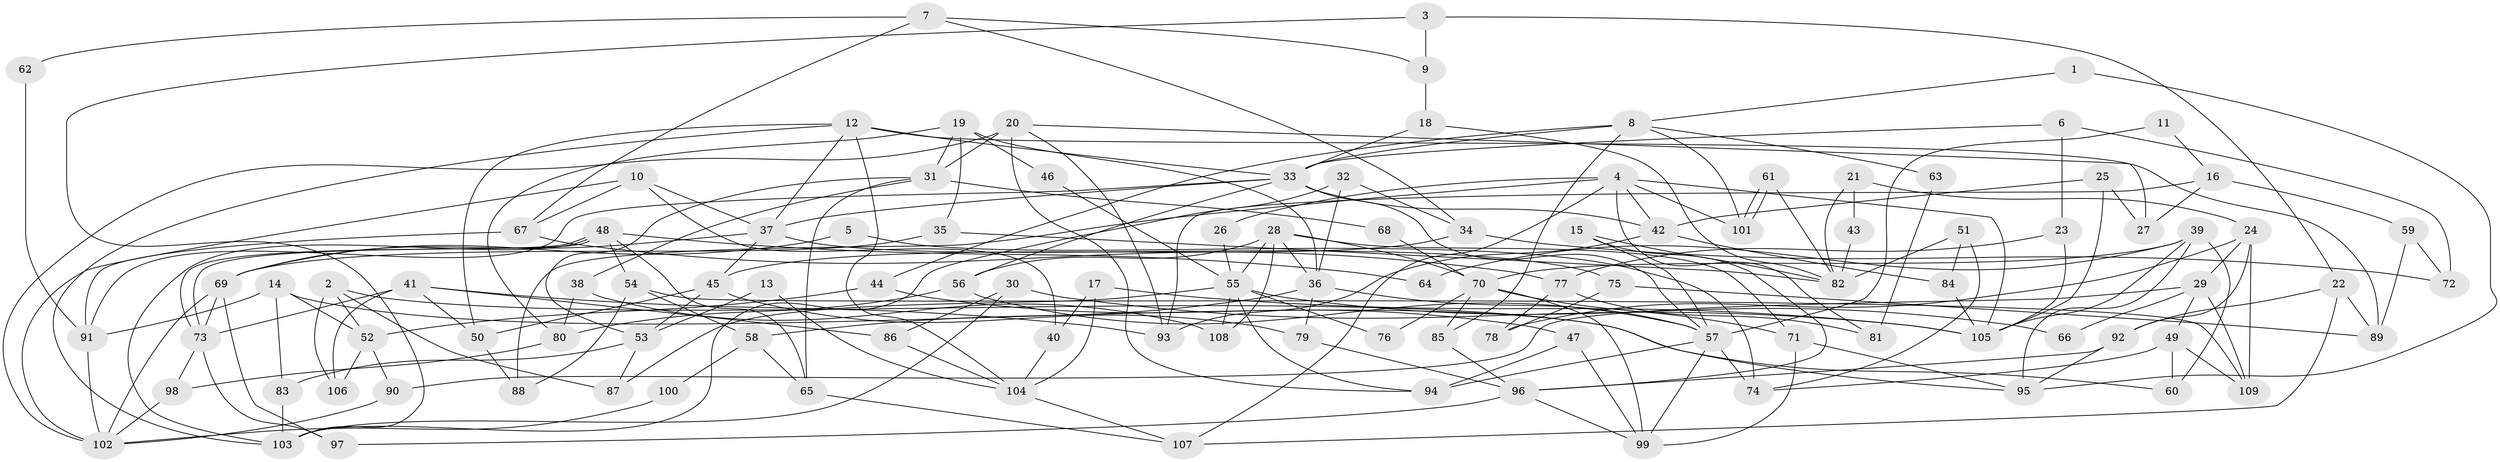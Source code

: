 // Generated by graph-tools (version 1.1) at 2025/52/03/09/25 04:52:07]
// undirected, 109 vertices, 218 edges
graph export_dot {
graph [start="1"]
  node [color=gray90,style=filled];
  1;
  2;
  3;
  4;
  5;
  6;
  7;
  8;
  9;
  10;
  11;
  12;
  13;
  14;
  15;
  16;
  17;
  18;
  19;
  20;
  21;
  22;
  23;
  24;
  25;
  26;
  27;
  28;
  29;
  30;
  31;
  32;
  33;
  34;
  35;
  36;
  37;
  38;
  39;
  40;
  41;
  42;
  43;
  44;
  45;
  46;
  47;
  48;
  49;
  50;
  51;
  52;
  53;
  54;
  55;
  56;
  57;
  58;
  59;
  60;
  61;
  62;
  63;
  64;
  65;
  66;
  67;
  68;
  69;
  70;
  71;
  72;
  73;
  74;
  75;
  76;
  77;
  78;
  79;
  80;
  81;
  82;
  83;
  84;
  85;
  86;
  87;
  88;
  89;
  90;
  91;
  92;
  93;
  94;
  95;
  96;
  97;
  98;
  99;
  100;
  101;
  102;
  103;
  104;
  105;
  106;
  107;
  108;
  109;
  1 -- 8;
  1 -- 95;
  2 -- 106;
  2 -- 52;
  2 -- 87;
  2 -- 95;
  3 -- 9;
  3 -- 103;
  3 -- 22;
  4 -- 105;
  4 -- 101;
  4 -- 26;
  4 -- 42;
  4 -- 81;
  4 -- 88;
  4 -- 107;
  5 -- 74;
  5 -- 69;
  6 -- 23;
  6 -- 33;
  6 -- 72;
  7 -- 67;
  7 -- 34;
  7 -- 9;
  7 -- 62;
  8 -- 33;
  8 -- 85;
  8 -- 44;
  8 -- 63;
  8 -- 101;
  9 -- 18;
  10 -- 40;
  10 -- 37;
  10 -- 67;
  10 -- 102;
  11 -- 16;
  11 -- 57;
  12 -- 37;
  12 -- 104;
  12 -- 33;
  12 -- 50;
  12 -- 89;
  12 -- 103;
  13 -- 104;
  13 -- 53;
  14 -- 83;
  14 -- 91;
  14 -- 52;
  14 -- 60;
  15 -- 57;
  15 -- 96;
  15 -- 82;
  16 -- 59;
  16 -- 93;
  16 -- 27;
  17 -- 104;
  17 -- 105;
  17 -- 40;
  18 -- 82;
  18 -- 33;
  19 -- 36;
  19 -- 80;
  19 -- 31;
  19 -- 35;
  19 -- 46;
  20 -- 93;
  20 -- 31;
  20 -- 27;
  20 -- 94;
  20 -- 102;
  21 -- 82;
  21 -- 24;
  21 -- 43;
  22 -- 92;
  22 -- 89;
  22 -- 107;
  23 -- 105;
  23 -- 77;
  24 -- 29;
  24 -- 109;
  24 -- 78;
  24 -- 92;
  25 -- 27;
  25 -- 42;
  25 -- 105;
  26 -- 55;
  28 -- 70;
  28 -- 71;
  28 -- 36;
  28 -- 55;
  28 -- 56;
  28 -- 108;
  29 -- 90;
  29 -- 49;
  29 -- 66;
  29 -- 109;
  30 -- 103;
  30 -- 105;
  30 -- 86;
  31 -- 65;
  31 -- 38;
  31 -- 53;
  31 -- 68;
  32 -- 36;
  32 -- 103;
  32 -- 34;
  33 -- 56;
  33 -- 37;
  33 -- 42;
  33 -- 57;
  33 -- 91;
  34 -- 45;
  34 -- 72;
  35 -- 69;
  35 -- 82;
  36 -- 57;
  36 -- 58;
  36 -- 79;
  37 -- 69;
  37 -- 45;
  37 -- 75;
  38 -- 108;
  38 -- 80;
  39 -- 105;
  39 -- 95;
  39 -- 60;
  39 -- 64;
  39 -- 70;
  40 -- 104;
  41 -- 50;
  41 -- 73;
  41 -- 86;
  41 -- 93;
  41 -- 106;
  42 -- 84;
  42 -- 93;
  43 -- 82;
  44 -- 47;
  44 -- 52;
  45 -- 53;
  45 -- 50;
  45 -- 79;
  46 -- 55;
  47 -- 94;
  47 -- 99;
  48 -- 65;
  48 -- 73;
  48 -- 73;
  48 -- 54;
  48 -- 64;
  48 -- 103;
  49 -- 60;
  49 -- 109;
  49 -- 74;
  50 -- 88;
  51 -- 74;
  51 -- 82;
  51 -- 84;
  52 -- 90;
  52 -- 106;
  53 -- 87;
  53 -- 83;
  54 -- 88;
  54 -- 58;
  54 -- 109;
  55 -- 94;
  55 -- 66;
  55 -- 76;
  55 -- 87;
  55 -- 108;
  56 -- 80;
  56 -- 57;
  57 -- 74;
  57 -- 94;
  57 -- 99;
  58 -- 65;
  58 -- 100;
  59 -- 89;
  59 -- 72;
  61 -- 101;
  61 -- 101;
  61 -- 82;
  62 -- 91;
  63 -- 81;
  65 -- 107;
  67 -- 91;
  67 -- 77;
  68 -- 70;
  69 -- 97;
  69 -- 102;
  69 -- 73;
  70 -- 99;
  70 -- 71;
  70 -- 76;
  70 -- 85;
  71 -- 99;
  71 -- 95;
  73 -- 97;
  73 -- 98;
  75 -- 89;
  75 -- 78;
  77 -- 78;
  77 -- 81;
  79 -- 96;
  80 -- 98;
  83 -- 103;
  84 -- 105;
  85 -- 96;
  86 -- 104;
  90 -- 102;
  91 -- 102;
  92 -- 95;
  92 -- 96;
  96 -- 97;
  96 -- 99;
  98 -- 102;
  100 -- 102;
  104 -- 107;
}
